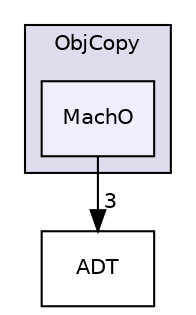 digraph "include/llvm/ObjCopy/MachO" {
  bgcolor=transparent;
  compound=true
  node [ fontsize="10", fontname="Helvetica"];
  edge [ labelfontsize="10", labelfontname="Helvetica"];
  subgraph clusterdir_923af6e79b0e2b4685b93002b1068b1f {
    graph [ bgcolor="#ddddee", pencolor="black", label="ObjCopy" fontname="Helvetica", fontsize="10", URL="dir_923af6e79b0e2b4685b93002b1068b1f.html"]
  dir_c593a9a56317194875cfbaf29955a8f5 [shape=box, label="MachO", style="filled", fillcolor="#eeeeff", pencolor="black", URL="dir_c593a9a56317194875cfbaf29955a8f5.html"];
  }
  dir_32453792af2ba70c54e3ccae3a790d1b [shape=box label="ADT" URL="dir_32453792af2ba70c54e3ccae3a790d1b.html"];
  dir_c593a9a56317194875cfbaf29955a8f5->dir_32453792af2ba70c54e3ccae3a790d1b [headlabel="3", labeldistance=1.5 headhref="dir_000289_000007.html"];
}
